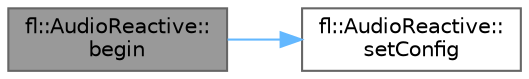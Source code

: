 digraph "fl::AudioReactive::begin"
{
 // INTERACTIVE_SVG=YES
 // LATEX_PDF_SIZE
  bgcolor="transparent";
  edge [fontname=Helvetica,fontsize=10,labelfontname=Helvetica,labelfontsize=10];
  node [fontname=Helvetica,fontsize=10,shape=box,height=0.2,width=0.4];
  rankdir="LR";
  Node1 [id="Node000001",label="fl::AudioReactive::\lbegin",height=0.2,width=0.4,color="gray40", fillcolor="grey60", style="filled", fontcolor="black",tooltip=" "];
  Node1 -> Node2 [id="edge1_Node000001_Node000002",color="steelblue1",style="solid",tooltip=" "];
  Node2 [id="Node000002",label="fl::AudioReactive::\lsetConfig",height=0.2,width=0.4,color="grey40", fillcolor="white", style="filled",URL="$d3/d40/classfl_1_1_audio_reactive_ae69021cbe87972c8b9e84ae901532bf4.html#ae69021cbe87972c8b9e84ae901532bf4",tooltip=" "];
}

